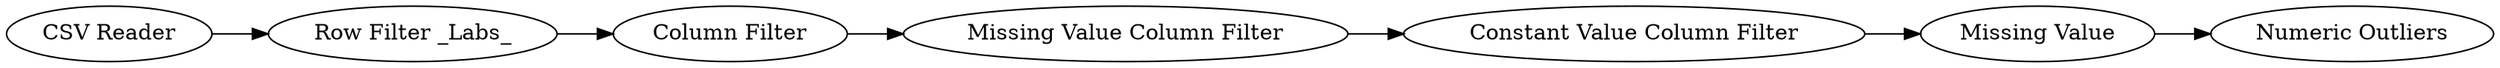 digraph {
	778 -> 3
	777 -> 778
	4 -> 5
	3 -> 4
	779 -> 777
	5 -> 2
	5 [label="Missing Value"]
	778 [label="Column Filter"]
	777 [label="Row Filter _Labs_"]
	4 [label="Constant Value Column Filter"]
	779 [label="CSV Reader"]
	3 [label="Missing Value Column Filter"]
	2 [label="Numeric Outliers"]
	rankdir=LR
}
